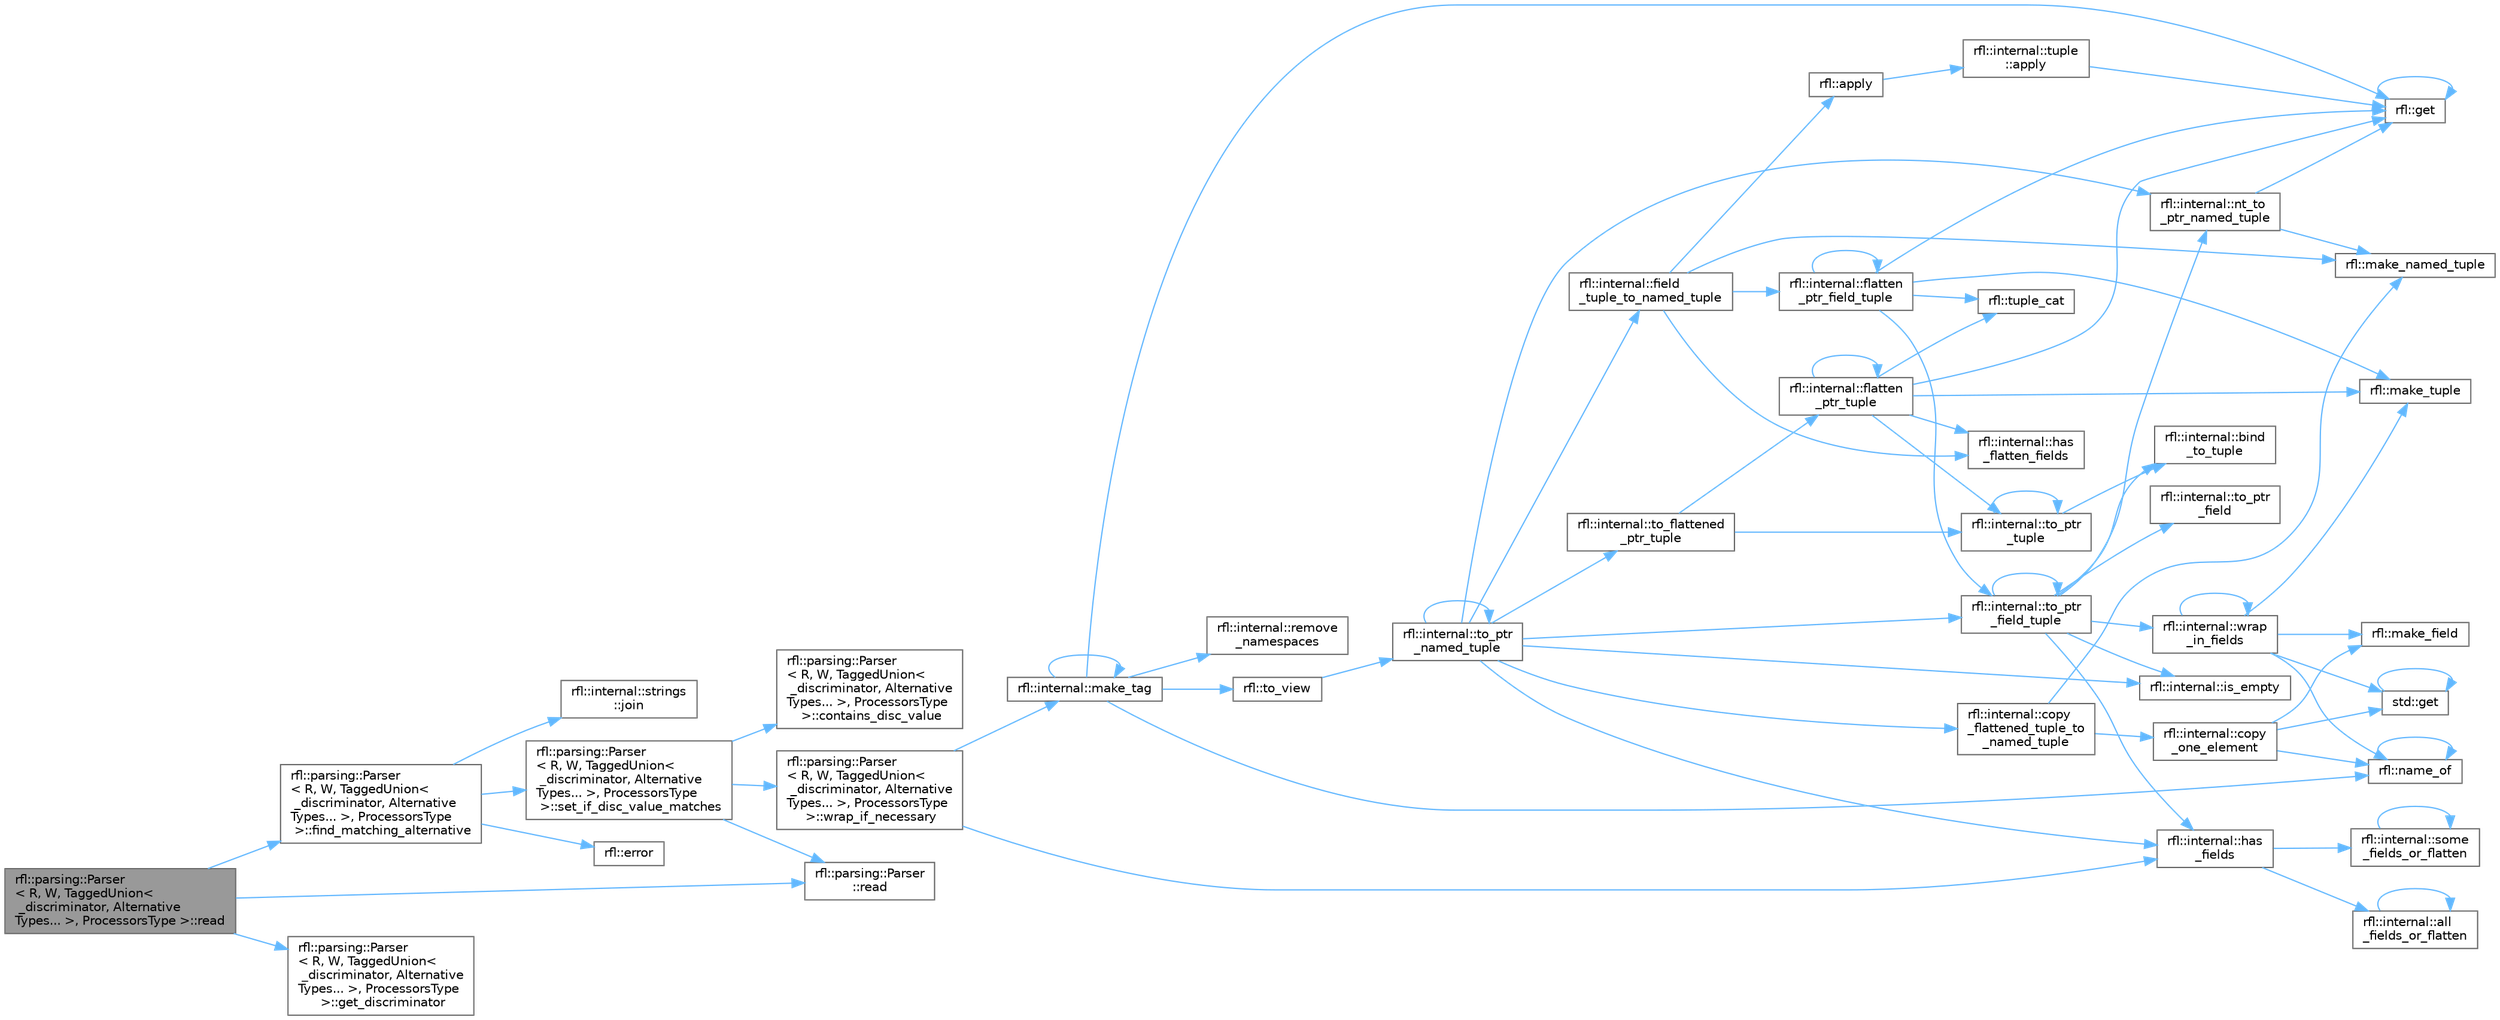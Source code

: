 digraph "rfl::parsing::Parser&lt; R, W, TaggedUnion&lt; _discriminator, AlternativeTypes... &gt;, ProcessorsType &gt;::read"
{
 // LATEX_PDF_SIZE
  bgcolor="transparent";
  edge [fontname=Helvetica,fontsize=10,labelfontname=Helvetica,labelfontsize=10];
  node [fontname=Helvetica,fontsize=10,shape=box,height=0.2,width=0.4];
  rankdir="LR";
  Node1 [id="Node000001",label="rfl::parsing::Parser\l\< R, W, TaggedUnion\<\l _discriminator, Alternative\lTypes... \>, ProcessorsType \>::read",height=0.2,width=0.4,color="gray40", fillcolor="grey60", style="filled", fontcolor="black",tooltip=" "];
  Node1 -> Node2 [id="edge73_Node000001_Node000002",color="steelblue1",style="solid",tooltip=" "];
  Node2 [id="Node000002",label="rfl::parsing::Parser\l\< R, W, TaggedUnion\<\l _discriminator, Alternative\lTypes... \>, ProcessorsType\l \>::find_matching_alternative",height=0.2,width=0.4,color="grey40", fillcolor="white", style="filled",URL="$structrfl_1_1parsing_1_1_parser_3_01_r_00_01_w_00_01_tagged_union_3_01__discriminator_00_01_alte4e1a033ba4468c4ec6830fdcddf9fe2f.html#af24759b0eb30e7e22bb101aa113a6d30",tooltip=" "];
  Node2 -> Node3 [id="edge74_Node000002_Node000003",color="steelblue1",style="solid",tooltip=" "];
  Node3 [id="Node000003",label="rfl::error",height=0.2,width=0.4,color="grey40", fillcolor="white", style="filled",URL="$namespacerfl.html#a6625864c6c297dfdc3d3c3ee3181dd8c",tooltip="Shorthand for unexpected error."];
  Node2 -> Node4 [id="edge75_Node000002_Node000004",color="steelblue1",style="solid",tooltip=" "];
  Node4 [id="Node000004",label="rfl::internal::strings\l::join",height=0.2,width=0.4,color="grey40", fillcolor="white", style="filled",URL="$namespacerfl_1_1internal_1_1strings.html#adbdcf690d9abb5526bb102eaadf5379f",tooltip="Joins a series of strings."];
  Node2 -> Node5 [id="edge76_Node000002_Node000005",color="steelblue1",style="solid",tooltip=" "];
  Node5 [id="Node000005",label="rfl::parsing::Parser\l\< R, W, TaggedUnion\<\l _discriminator, Alternative\lTypes... \>, ProcessorsType\l \>::set_if_disc_value_matches",height=0.2,width=0.4,color="grey40", fillcolor="white", style="filled",URL="$structrfl_1_1parsing_1_1_parser_3_01_r_00_01_w_00_01_tagged_union_3_01__discriminator_00_01_alte4e1a033ba4468c4ec6830fdcddf9fe2f.html#ab467dd921afdbe35c1674d675412a583",tooltip=" "];
  Node5 -> Node6 [id="edge77_Node000005_Node000006",color="steelblue1",style="solid",tooltip=" "];
  Node6 [id="Node000006",label="rfl::parsing::Parser\l\< R, W, TaggedUnion\<\l _discriminator, Alternative\lTypes... \>, ProcessorsType\l \>::contains_disc_value",height=0.2,width=0.4,color="grey40", fillcolor="white", style="filled",URL="$structrfl_1_1parsing_1_1_parser_3_01_r_00_01_w_00_01_tagged_union_3_01__discriminator_00_01_alte4e1a033ba4468c4ec6830fdcddf9fe2f.html#ad698d0118ea02f4f5224daa8f9ac3d01",tooltip=" "];
  Node5 -> Node7 [id="edge78_Node000005_Node000007",color="steelblue1",style="solid",tooltip=" "];
  Node7 [id="Node000007",label="rfl::parsing::Parser\l::read",height=0.2,width=0.4,color="grey40", fillcolor="white", style="filled",URL="$structrfl_1_1parsing_1_1_parser.html#a905ccbbb3adb81bb18d9109df6613b72",tooltip="Expresses the variables as type T."];
  Node5 -> Node8 [id="edge79_Node000005_Node000008",color="steelblue1",style="solid",tooltip=" "];
  Node8 [id="Node000008",label="rfl::parsing::Parser\l\< R, W, TaggedUnion\<\l _discriminator, Alternative\lTypes... \>, ProcessorsType\l \>::wrap_if_necessary",height=0.2,width=0.4,color="grey40", fillcolor="white", style="filled",URL="$structrfl_1_1parsing_1_1_parser_3_01_r_00_01_w_00_01_tagged_union_3_01__discriminator_00_01_alte4e1a033ba4468c4ec6830fdcddf9fe2f.html#a13e647357ac20f534b3ac23b06596fd7",tooltip=" "];
  Node8 -> Node9 [id="edge80_Node000008_Node000009",color="steelblue1",style="solid",tooltip=" "];
  Node9 [id="Node000009",label="rfl::internal::has\l_fields",height=0.2,width=0.4,color="grey40", fillcolor="white", style="filled",URL="$namespacerfl_1_1internal.html#a4bf6ff2224c907a5df21f524e650fd17",tooltip=" "];
  Node9 -> Node10 [id="edge81_Node000009_Node000010",color="steelblue1",style="solid",tooltip=" "];
  Node10 [id="Node000010",label="rfl::internal::all\l_fields_or_flatten",height=0.2,width=0.4,color="grey40", fillcolor="white", style="filled",URL="$namespacerfl_1_1internal.html#a012b9c8f5d6103eb084598eca9f9f631",tooltip=" "];
  Node10 -> Node10 [id="edge82_Node000010_Node000010",color="steelblue1",style="solid",tooltip=" "];
  Node9 -> Node11 [id="edge83_Node000009_Node000011",color="steelblue1",style="solid",tooltip=" "];
  Node11 [id="Node000011",label="rfl::internal::some\l_fields_or_flatten",height=0.2,width=0.4,color="grey40", fillcolor="white", style="filled",URL="$namespacerfl_1_1internal.html#a71c929c1a514d827549eb15d4355de92",tooltip=" "];
  Node11 -> Node11 [id="edge84_Node000011_Node000011",color="steelblue1",style="solid",tooltip=" "];
  Node8 -> Node12 [id="edge85_Node000008_Node000012",color="steelblue1",style="solid",tooltip=" "];
  Node12 [id="Node000012",label="rfl::internal::make_tag",height=0.2,width=0.4,color="grey40", fillcolor="white", style="filled",URL="$namespacerfl_1_1internal.html#a8cabf11490ea59196c2ddb82b46ae23f",tooltip=" "];
  Node12 -> Node13 [id="edge86_Node000012_Node000013",color="steelblue1",style="solid",tooltip=" "];
  Node13 [id="Node000013",label="rfl::get",height=0.2,width=0.4,color="grey40", fillcolor="white", style="filled",URL="$namespacerfl.html#ac379420409251e5a3c0bea4a701daf0a",tooltip="Gets a field by index."];
  Node13 -> Node13 [id="edge87_Node000013_Node000013",color="steelblue1",style="solid",tooltip=" "];
  Node12 -> Node12 [id="edge88_Node000012_Node000012",color="steelblue1",style="solid",tooltip=" "];
  Node12 -> Node14 [id="edge89_Node000012_Node000014",color="steelblue1",style="solid",tooltip=" "];
  Node14 [id="Node000014",label="rfl::name_of",height=0.2,width=0.4,color="grey40", fillcolor="white", style="filled",URL="$namespacerfl.html#a90efd0c5575582354c25333fa30a8013",tooltip="Helper function to retrieve a name at compile time."];
  Node14 -> Node14 [id="edge90_Node000014_Node000014",color="steelblue1",style="solid",tooltip=" "];
  Node12 -> Node15 [id="edge91_Node000012_Node000015",color="steelblue1",style="solid",tooltip=" "];
  Node15 [id="Node000015",label="rfl::internal::remove\l_namespaces",height=0.2,width=0.4,color="grey40", fillcolor="white", style="filled",URL="$namespacerfl_1_1internal.html#ab077683f0a9736c592e4e2a921a808b6",tooltip=" "];
  Node12 -> Node16 [id="edge92_Node000012_Node000016",color="steelblue1",style="solid",tooltip=" "];
  Node16 [id="Node000016",label="rfl::to_view",height=0.2,width=0.4,color="grey40", fillcolor="white", style="filled",URL="$namespacerfl.html#a6d13127a52ba17e9fb281ddb39b5f220",tooltip=" "];
  Node16 -> Node17 [id="edge93_Node000016_Node000017",color="steelblue1",style="solid",tooltip=" "];
  Node17 [id="Node000017",label="rfl::internal::to_ptr\l_named_tuple",height=0.2,width=0.4,color="grey40", fillcolor="white", style="filled",URL="$namespacerfl_1_1internal.html#a19594a7d66a271a8f893f2170217e299",tooltip=" "];
  Node17 -> Node18 [id="edge94_Node000017_Node000018",color="steelblue1",style="solid",tooltip=" "];
  Node18 [id="Node000018",label="rfl::internal::copy\l_flattened_tuple_to\l_named_tuple",height=0.2,width=0.4,color="grey40", fillcolor="white", style="filled",URL="$namespacerfl_1_1internal.html#aa4d84e91c691523bdf3dbf8832cba64c",tooltip=" "];
  Node18 -> Node19 [id="edge95_Node000018_Node000019",color="steelblue1",style="solid",tooltip=" "];
  Node19 [id="Node000019",label="rfl::internal::copy\l_one_element",height=0.2,width=0.4,color="grey40", fillcolor="white", style="filled",URL="$namespacerfl_1_1internal.html#a8a566443d85dd9fc0f2e6e4ae131ed55",tooltip=" "];
  Node19 -> Node20 [id="edge96_Node000019_Node000020",color="steelblue1",style="solid",tooltip=" "];
  Node20 [id="Node000020",label="std::get",height=0.2,width=0.4,color="grey40", fillcolor="white", style="filled",URL="$namespacestd.html#aae41d8280b7ccc3f0e0a0be2dab21c8f",tooltip="Gets an element by index."];
  Node20 -> Node20 [id="edge97_Node000020_Node000020",color="steelblue1",style="solid",tooltip=" "];
  Node19 -> Node21 [id="edge98_Node000019_Node000021",color="steelblue1",style="solid",tooltip=" "];
  Node21 [id="Node000021",label="rfl::make_field",height=0.2,width=0.4,color="grey40", fillcolor="white", style="filled",URL="$namespacerfl.html#afb5f68a22d5b6a42a5b4477c35559ce9",tooltip=" "];
  Node19 -> Node14 [id="edge99_Node000019_Node000014",color="steelblue1",style="solid",tooltip=" "];
  Node18 -> Node22 [id="edge100_Node000018_Node000022",color="steelblue1",style="solid",tooltip=" "];
  Node22 [id="Node000022",label="rfl::make_named_tuple",height=0.2,width=0.4,color="grey40", fillcolor="white", style="filled",URL="$namespacerfl.html#a19523aa875e6c36af474a97f28ed4002",tooltip="Explicit overload for creating empty named tuples."];
  Node17 -> Node23 [id="edge101_Node000017_Node000023",color="steelblue1",style="solid",tooltip=" "];
  Node23 [id="Node000023",label="rfl::internal::field\l_tuple_to_named_tuple",height=0.2,width=0.4,color="grey40", fillcolor="white", style="filled",URL="$namespacerfl_1_1internal.html#a923e1c7faefca7c7af6ec3d7aecccba0",tooltip=" "];
  Node23 -> Node24 [id="edge102_Node000023_Node000024",color="steelblue1",style="solid",tooltip=" "];
  Node24 [id="Node000024",label="rfl::apply",height=0.2,width=0.4,color="grey40", fillcolor="white", style="filled",URL="$namespacerfl.html#aaa94742afd7fde0d6d6cc59ae6d92989",tooltip=" "];
  Node24 -> Node25 [id="edge103_Node000024_Node000025",color="steelblue1",style="solid",tooltip=" "];
  Node25 [id="Node000025",label="rfl::internal::tuple\l::apply",height=0.2,width=0.4,color="grey40", fillcolor="white", style="filled",URL="$namespacerfl_1_1internal_1_1tuple.html#a5fe21ddba2943f200bc6c6e4d8d34e54",tooltip=" "];
  Node25 -> Node13 [id="edge104_Node000025_Node000013",color="steelblue1",style="solid",tooltip=" "];
  Node23 -> Node26 [id="edge105_Node000023_Node000026",color="steelblue1",style="solid",tooltip=" "];
  Node26 [id="Node000026",label="rfl::internal::flatten\l_ptr_field_tuple",height=0.2,width=0.4,color="grey40", fillcolor="white", style="filled",URL="$namespacerfl_1_1internal.html#ae729ffba37ab19a6426f80c6ef26e2d6",tooltip=" "];
  Node26 -> Node26 [id="edge106_Node000026_Node000026",color="steelblue1",style="solid",tooltip=" "];
  Node26 -> Node13 [id="edge107_Node000026_Node000013",color="steelblue1",style="solid",tooltip=" "];
  Node26 -> Node27 [id="edge108_Node000026_Node000027",color="steelblue1",style="solid",tooltip=" "];
  Node27 [id="Node000027",label="rfl::make_tuple",height=0.2,width=0.4,color="grey40", fillcolor="white", style="filled",URL="$namespacerfl.html#ac71a9ec8b4d8fd347719083ec38c00f9",tooltip=" "];
  Node26 -> Node28 [id="edge109_Node000026_Node000028",color="steelblue1",style="solid",tooltip=" "];
  Node28 [id="Node000028",label="rfl::internal::to_ptr\l_field_tuple",height=0.2,width=0.4,color="grey40", fillcolor="white", style="filled",URL="$namespacerfl_1_1internal.html#a4c5ce682ef0d85a0edc5fc36074815d2",tooltip=" "];
  Node28 -> Node29 [id="edge110_Node000028_Node000029",color="steelblue1",style="solid",tooltip=" "];
  Node29 [id="Node000029",label="rfl::internal::bind\l_to_tuple",height=0.2,width=0.4,color="grey40", fillcolor="white", style="filled",URL="$namespacerfl_1_1internal.html#aaccfbbd07ded0a84498cea052cb3d443",tooltip=" "];
  Node28 -> Node9 [id="edge111_Node000028_Node000009",color="steelblue1",style="solid",tooltip=" "];
  Node28 -> Node30 [id="edge112_Node000028_Node000030",color="steelblue1",style="solid",tooltip=" "];
  Node30 [id="Node000030",label="rfl::internal::is_empty",height=0.2,width=0.4,color="grey40", fillcolor="white", style="filled",URL="$namespacerfl_1_1internal.html#a818161434e9e7892d403a7c92d7268fe",tooltip=" "];
  Node28 -> Node31 [id="edge113_Node000028_Node000031",color="steelblue1",style="solid",tooltip=" "];
  Node31 [id="Node000031",label="rfl::internal::nt_to\l_ptr_named_tuple",height=0.2,width=0.4,color="grey40", fillcolor="white", style="filled",URL="$namespacerfl_1_1internal.html#a444ef522c6d66572aa5cd3ccde829885",tooltip=" "];
  Node31 -> Node13 [id="edge114_Node000031_Node000013",color="steelblue1",style="solid",tooltip=" "];
  Node31 -> Node22 [id="edge115_Node000031_Node000022",color="steelblue1",style="solid",tooltip=" "];
  Node28 -> Node32 [id="edge116_Node000028_Node000032",color="steelblue1",style="solid",tooltip=" "];
  Node32 [id="Node000032",label="rfl::internal::to_ptr\l_field",height=0.2,width=0.4,color="grey40", fillcolor="white", style="filled",URL="$namespacerfl_1_1internal.html#ab7e2b5fa9d320f0c9a301fbe22ebc677",tooltip=" "];
  Node28 -> Node28 [id="edge117_Node000028_Node000028",color="steelblue1",style="solid",tooltip=" "];
  Node28 -> Node33 [id="edge118_Node000028_Node000033",color="steelblue1",style="solid",tooltip=" "];
  Node33 [id="Node000033",label="rfl::internal::wrap\l_in_fields",height=0.2,width=0.4,color="grey40", fillcolor="white", style="filled",URL="$namespacerfl_1_1internal.html#a75a4f615c45abce17e710e72514498d7",tooltip=" "];
  Node33 -> Node20 [id="edge119_Node000033_Node000020",color="steelblue1",style="solid",tooltip=" "];
  Node33 -> Node21 [id="edge120_Node000033_Node000021",color="steelblue1",style="solid",tooltip=" "];
  Node33 -> Node27 [id="edge121_Node000033_Node000027",color="steelblue1",style="solid",tooltip=" "];
  Node33 -> Node14 [id="edge122_Node000033_Node000014",color="steelblue1",style="solid",tooltip=" "];
  Node33 -> Node33 [id="edge123_Node000033_Node000033",color="steelblue1",style="solid",tooltip=" "];
  Node26 -> Node34 [id="edge124_Node000026_Node000034",color="steelblue1",style="solid",tooltip=" "];
  Node34 [id="Node000034",label="rfl::tuple_cat",height=0.2,width=0.4,color="grey40", fillcolor="white", style="filled",URL="$namespacerfl.html#ad4738e8acd2a03b1b2b01c6caa6b27e9",tooltip=" "];
  Node23 -> Node35 [id="edge125_Node000023_Node000035",color="steelblue1",style="solid",tooltip=" "];
  Node35 [id="Node000035",label="rfl::internal::has\l_flatten_fields",height=0.2,width=0.4,color="grey40", fillcolor="white", style="filled",URL="$namespacerfl_1_1internal.html#a60f5d02505f61eabff343c2f5e9c7dbe",tooltip=" "];
  Node23 -> Node22 [id="edge126_Node000023_Node000022",color="steelblue1",style="solid",tooltip=" "];
  Node17 -> Node9 [id="edge127_Node000017_Node000009",color="steelblue1",style="solid",tooltip=" "];
  Node17 -> Node30 [id="edge128_Node000017_Node000030",color="steelblue1",style="solid",tooltip=" "];
  Node17 -> Node31 [id="edge129_Node000017_Node000031",color="steelblue1",style="solid",tooltip=" "];
  Node17 -> Node36 [id="edge130_Node000017_Node000036",color="steelblue1",style="solid",tooltip=" "];
  Node36 [id="Node000036",label="rfl::internal::to_flattened\l_ptr_tuple",height=0.2,width=0.4,color="grey40", fillcolor="white", style="filled",URL="$namespacerfl_1_1internal.html#abe898ac2971112070bfbcc91def971d6",tooltip=" "];
  Node36 -> Node37 [id="edge131_Node000036_Node000037",color="steelblue1",style="solid",tooltip=" "];
  Node37 [id="Node000037",label="rfl::internal::flatten\l_ptr_tuple",height=0.2,width=0.4,color="grey40", fillcolor="white", style="filled",URL="$namespacerfl_1_1internal.html#a3a901d356d0602482acd2f0861f8b472",tooltip=" "];
  Node37 -> Node37 [id="edge132_Node000037_Node000037",color="steelblue1",style="solid",tooltip=" "];
  Node37 -> Node13 [id="edge133_Node000037_Node000013",color="steelblue1",style="solid",tooltip=" "];
  Node37 -> Node35 [id="edge134_Node000037_Node000035",color="steelblue1",style="solid",tooltip=" "];
  Node37 -> Node27 [id="edge135_Node000037_Node000027",color="steelblue1",style="solid",tooltip=" "];
  Node37 -> Node38 [id="edge136_Node000037_Node000038",color="steelblue1",style="solid",tooltip=" "];
  Node38 [id="Node000038",label="rfl::internal::to_ptr\l_tuple",height=0.2,width=0.4,color="grey40", fillcolor="white", style="filled",URL="$namespacerfl_1_1internal.html#a3a36b92d743023e52d9ba1b74cc5fbd1",tooltip=" "];
  Node38 -> Node29 [id="edge137_Node000038_Node000029",color="steelblue1",style="solid",tooltip=" "];
  Node38 -> Node38 [id="edge138_Node000038_Node000038",color="steelblue1",style="solid",tooltip=" "];
  Node37 -> Node34 [id="edge139_Node000037_Node000034",color="steelblue1",style="solid",tooltip=" "];
  Node36 -> Node38 [id="edge140_Node000036_Node000038",color="steelblue1",style="solid",tooltip=" "];
  Node17 -> Node28 [id="edge141_Node000017_Node000028",color="steelblue1",style="solid",tooltip=" "];
  Node17 -> Node17 [id="edge142_Node000017_Node000017",color="steelblue1",style="solid",tooltip=" "];
  Node1 -> Node39 [id="edge143_Node000001_Node000039",color="steelblue1",style="solid",tooltip=" "];
  Node39 [id="Node000039",label="rfl::parsing::Parser\l\< R, W, TaggedUnion\<\l _discriminator, Alternative\lTypes... \>, ProcessorsType\l \>::get_discriminator",height=0.2,width=0.4,color="grey40", fillcolor="white", style="filled",URL="$structrfl_1_1parsing_1_1_parser_3_01_r_00_01_w_00_01_tagged_union_3_01__discriminator_00_01_alte4e1a033ba4468c4ec6830fdcddf9fe2f.html#a2473df7ce3215cf504c5fdad610294ce",tooltip="Retrieves the discriminator from an object"];
  Node1 -> Node7 [id="edge144_Node000001_Node000007",color="steelblue1",style="solid",tooltip=" "];
}
